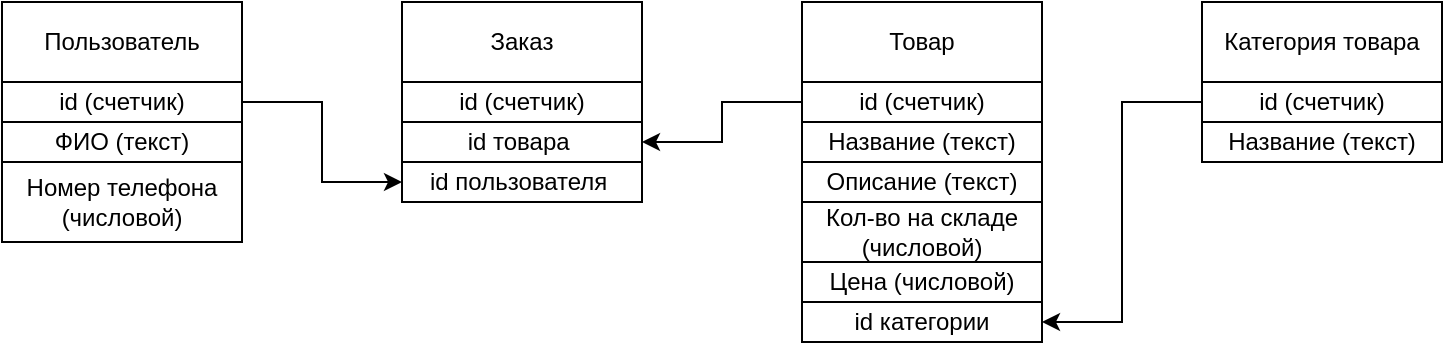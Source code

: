 <mxfile version="21.2.9" type="device">
  <diagram name="Страница 1" id="305yBC3JfVN47MHUscln">
    <mxGraphModel dx="1815" dy="553" grid="1" gridSize="10" guides="1" tooltips="1" connect="1" arrows="1" fold="1" page="1" pageScale="1" pageWidth="827" pageHeight="1169" math="0" shadow="0">
      <root>
        <mxCell id="0" />
        <mxCell id="1" parent="0" />
        <mxCell id="evhp176QvKRT5jaHReY_-1" value="Товар" style="rounded=0;whiteSpace=wrap;html=1;container=0;" vertex="1" parent="1">
          <mxGeometry x="240" y="120" width="120" height="40" as="geometry" />
        </mxCell>
        <mxCell id="evhp176QvKRT5jaHReY_-2" value="Название (текст)" style="rounded=0;whiteSpace=wrap;html=1;container=0;" vertex="1" parent="1">
          <mxGeometry x="240" y="180" width="120" height="20" as="geometry" />
        </mxCell>
        <mxCell id="evhp176QvKRT5jaHReY_-3" value="Описание (текст)" style="rounded=0;whiteSpace=wrap;html=1;container=0;" vertex="1" parent="1">
          <mxGeometry x="240" y="200" width="120" height="20" as="geometry" />
        </mxCell>
        <mxCell id="evhp176QvKRT5jaHReY_-4" value="Кол-во на складе&lt;br&gt;(числовой)" style="rounded=0;whiteSpace=wrap;html=1;container=0;" vertex="1" parent="1">
          <mxGeometry x="240" y="220" width="120" height="30" as="geometry" />
        </mxCell>
        <mxCell id="evhp176QvKRT5jaHReY_-5" value="Цена (числовой)" style="rounded=0;whiteSpace=wrap;html=1;container=0;" vertex="1" parent="1">
          <mxGeometry x="240" y="250" width="120" height="20" as="geometry" />
        </mxCell>
        <mxCell id="evhp176QvKRT5jaHReY_-7" value="id (счетчик)" style="rounded=0;whiteSpace=wrap;html=1;container=0;" vertex="1" parent="1">
          <mxGeometry x="240" y="160" width="120" height="20" as="geometry" />
        </mxCell>
        <mxCell id="evhp176QvKRT5jaHReY_-9" value="Категория товара" style="rounded=0;whiteSpace=wrap;html=1;" vertex="1" parent="1">
          <mxGeometry x="440" y="120" width="120" height="40" as="geometry" />
        </mxCell>
        <mxCell id="evhp176QvKRT5jaHReY_-10" value="id (счетчик)" style="rounded=0;whiteSpace=wrap;html=1;container=0;" vertex="1" parent="1">
          <mxGeometry x="440" y="160" width="120" height="20" as="geometry" />
        </mxCell>
        <mxCell id="evhp176QvKRT5jaHReY_-11" value="Название (текст)" style="rounded=0;whiteSpace=wrap;html=1;container=0;" vertex="1" parent="1">
          <mxGeometry x="440" y="180" width="120" height="20" as="geometry" />
        </mxCell>
        <mxCell id="evhp176QvKRT5jaHReY_-12" value="id категории" style="rounded=0;whiteSpace=wrap;html=1;container=0;" vertex="1" parent="1">
          <mxGeometry x="240" y="270" width="120" height="20" as="geometry" />
        </mxCell>
        <mxCell id="evhp176QvKRT5jaHReY_-16" value="" style="endArrow=classic;html=1;rounded=0;exitX=0;exitY=0.5;exitDx=0;exitDy=0;entryX=1;entryY=0.5;entryDx=0;entryDy=0;" edge="1" parent="1" source="evhp176QvKRT5jaHReY_-10" target="evhp176QvKRT5jaHReY_-12">
          <mxGeometry width="50" height="50" relative="1" as="geometry">
            <mxPoint x="380" y="220" as="sourcePoint" />
            <mxPoint x="400" y="270" as="targetPoint" />
            <Array as="points">
              <mxPoint x="400" y="170" />
              <mxPoint x="400" y="280" />
            </Array>
          </mxGeometry>
        </mxCell>
        <mxCell id="evhp176QvKRT5jaHReY_-20" value="Заказ" style="rounded=0;whiteSpace=wrap;html=1;" vertex="1" parent="1">
          <mxGeometry x="40" y="120" width="120" height="40" as="geometry" />
        </mxCell>
        <mxCell id="evhp176QvKRT5jaHReY_-21" value="id (счетчик)" style="rounded=0;whiteSpace=wrap;html=1;container=0;" vertex="1" parent="1">
          <mxGeometry x="40" y="160" width="120" height="20" as="geometry" />
        </mxCell>
        <mxCell id="evhp176QvKRT5jaHReY_-22" value="id товара&amp;nbsp;" style="rounded=0;whiteSpace=wrap;html=1;container=0;" vertex="1" parent="1">
          <mxGeometry x="40" y="180" width="120" height="20" as="geometry" />
        </mxCell>
        <mxCell id="evhp176QvKRT5jaHReY_-23" value="" style="endArrow=classic;html=1;rounded=0;exitX=0;exitY=0.5;exitDx=0;exitDy=0;entryX=1;entryY=0.5;entryDx=0;entryDy=0;" edge="1" parent="1" source="evhp176QvKRT5jaHReY_-7" target="evhp176QvKRT5jaHReY_-22">
          <mxGeometry width="50" height="50" relative="1" as="geometry">
            <mxPoint x="160" y="195" as="sourcePoint" />
            <mxPoint x="170" y="140" as="targetPoint" />
            <Array as="points">
              <mxPoint x="200" y="170" />
              <mxPoint x="200" y="190" />
            </Array>
          </mxGeometry>
        </mxCell>
        <mxCell id="evhp176QvKRT5jaHReY_-28" value="Пользователь" style="rounded=0;whiteSpace=wrap;html=1;" vertex="1" parent="1">
          <mxGeometry x="-160" y="120" width="120" height="40" as="geometry" />
        </mxCell>
        <mxCell id="evhp176QvKRT5jaHReY_-29" value="id (счетчик)" style="rounded=0;whiteSpace=wrap;html=1;container=0;" vertex="1" parent="1">
          <mxGeometry x="-160" y="160" width="120" height="20" as="geometry" />
        </mxCell>
        <mxCell id="evhp176QvKRT5jaHReY_-30" value="ФИО (текст)" style="rounded=0;whiteSpace=wrap;html=1;container=0;" vertex="1" parent="1">
          <mxGeometry x="-160" y="180" width="120" height="20" as="geometry" />
        </mxCell>
        <mxCell id="evhp176QvKRT5jaHReY_-31" value="Номер телефона&lt;br&gt;(числовой)" style="rounded=0;whiteSpace=wrap;html=1;container=0;" vertex="1" parent="1">
          <mxGeometry x="-160" y="200" width="120" height="40" as="geometry" />
        </mxCell>
        <mxCell id="evhp176QvKRT5jaHReY_-32" value="id пользователя&amp;nbsp;" style="rounded=0;whiteSpace=wrap;html=1;container=0;" vertex="1" parent="1">
          <mxGeometry x="40" y="200" width="120" height="20" as="geometry" />
        </mxCell>
        <mxCell id="evhp176QvKRT5jaHReY_-34" value="" style="endArrow=classic;html=1;rounded=0;entryX=0;entryY=0.5;entryDx=0;entryDy=0;" edge="1" parent="1" target="evhp176QvKRT5jaHReY_-32">
          <mxGeometry width="50" height="50" relative="1" as="geometry">
            <mxPoint x="-40" y="170" as="sourcePoint" />
            <mxPoint x="10" y="120" as="targetPoint" />
            <Array as="points">
              <mxPoint y="170" />
              <mxPoint y="210" />
            </Array>
          </mxGeometry>
        </mxCell>
      </root>
    </mxGraphModel>
  </diagram>
</mxfile>
